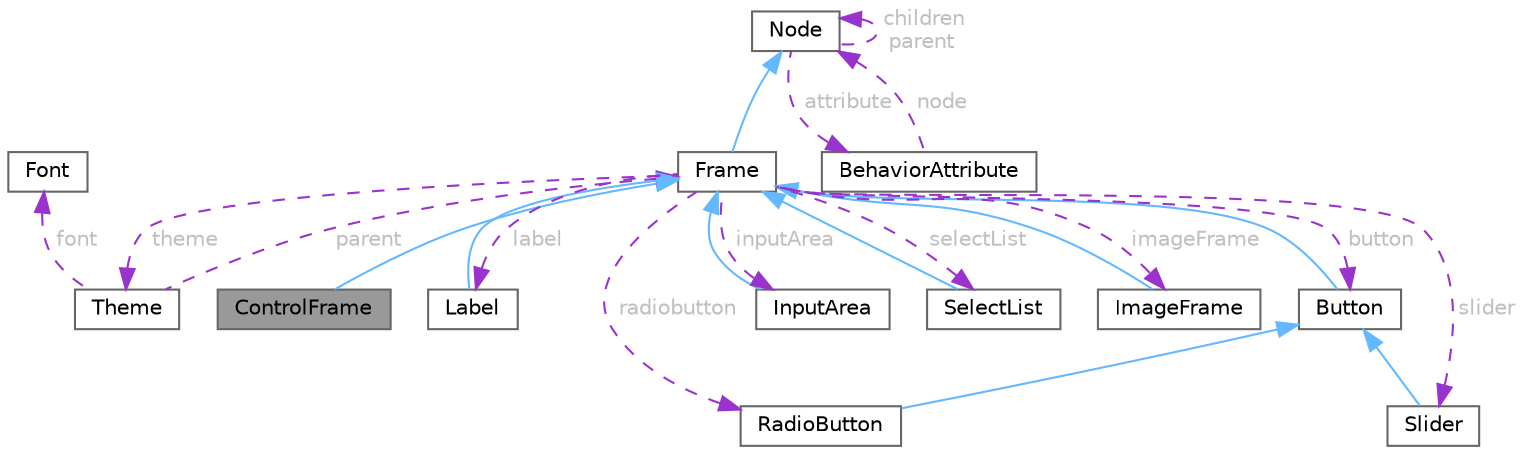 digraph "ControlFrame"
{
 // LATEX_PDF_SIZE
  bgcolor="transparent";
  edge [fontname=Helvetica,fontsize=10,labelfontname=Helvetica,labelfontsize=10];
  node [fontname=Helvetica,fontsize=10,shape=box,height=0.2,width=0.4];
  Node1 [id="Node000001",label="ControlFrame",height=0.2,width=0.4,color="gray40", fillcolor="grey60", style="filled", fontcolor="black",tooltip=" "];
  Node2 -> Node1 [id="edge1_Node000001_Node000002",dir="back",color="steelblue1",style="solid",tooltip=" "];
  Node2 [id="Node000002",label="Frame",height=0.2,width=0.4,color="gray40", fillcolor="white", style="filled",URL="$classFrame.html",tooltip="Represents a frame."];
  Node3 -> Node2 [id="edge2_Node000002_Node000003",dir="back",color="steelblue1",style="solid",tooltip=" "];
  Node3 [id="Node000003",label="Node",height=0.2,width=0.4,color="gray40", fillcolor="white", style="filled",URL="$classNode.html",tooltip="Represents a node in the tree structure."];
  Node3 -> Node3 [id="edge3_Node000003_Node000003",dir="back",color="darkorchid3",style="dashed",tooltip=" ",label=" children\nparent",fontcolor="grey" ];
  Node4 -> Node3 [id="edge4_Node000003_Node000004",dir="back",color="darkorchid3",style="dashed",tooltip=" ",label=" attribute",fontcolor="grey" ];
  Node4 [id="Node000004",label="BehaviorAttribute",height=0.2,width=0.4,color="gray40", fillcolor="white", style="filled",URL="$unionBehaviorAttribute.html",tooltip="Union representing different types of behavior attributes."];
  Node3 -> Node4 [id="edge5_Node000004_Node000003",dir="back",color="darkorchid3",style="dashed",tooltip=" ",label=" node",fontcolor="grey" ];
  Node5 -> Node2 [id="edge6_Node000002_Node000005",dir="back",color="darkorchid3",style="dashed",tooltip=" ",label=" theme",fontcolor="grey" ];
  Node5 [id="Node000005",label="Theme",height=0.2,width=0.4,color="gray40", fillcolor="white", style="filled",URL="$structTheme.html",tooltip="Represents a theme."];
  Node6 -> Node5 [id="edge7_Node000005_Node000006",dir="back",color="darkorchid3",style="dashed",tooltip=" ",label=" font",fontcolor="grey" ];
  Node6 [id="Node000006",label="Font",height=0.2,width=0.4,color="gray40", fillcolor="white", style="filled",URL="$structFont.html",tooltip="Represents a font."];
  Node2 -> Node5 [id="edge8_Node000005_Node000002",dir="back",color="darkorchid3",style="dashed",tooltip=" ",label=" parent",fontcolor="grey" ];
  Node7 -> Node2 [id="edge9_Node000002_Node000007",dir="back",color="darkorchid3",style="dashed",tooltip=" ",label=" label",fontcolor="grey" ];
  Node7 [id="Node000007",label="Label",height=0.2,width=0.4,color="gray40", fillcolor="white", style="filled",URL="$classLabel.html",tooltip="Represents a label."];
  Node2 -> Node7 [id="edge10_Node000007_Node000002",dir="back",color="steelblue1",style="solid",tooltip=" "];
  Node8 -> Node2 [id="edge11_Node000002_Node000008",dir="back",color="darkorchid3",style="dashed",tooltip=" ",label=" button",fontcolor="grey" ];
  Node8 [id="Node000008",label="Button",height=0.2,width=0.4,color="gray40", fillcolor="white", style="filled",URL="$classButton.html",tooltip="Represents a button."];
  Node2 -> Node8 [id="edge12_Node000008_Node000002",dir="back",color="steelblue1",style="solid",tooltip=" "];
  Node9 -> Node2 [id="edge13_Node000002_Node000009",dir="back",color="darkorchid3",style="dashed",tooltip=" ",label=" inputArea",fontcolor="grey" ];
  Node9 [id="Node000009",label="InputArea",height=0.2,width=0.4,color="gray40", fillcolor="white", style="filled",URL="$classInputArea.html",tooltip="Represents an input area."];
  Node2 -> Node9 [id="edge14_Node000009_Node000002",dir="back",color="steelblue1",style="solid",tooltip=" "];
  Node10 -> Node2 [id="edge15_Node000002_Node000010",dir="back",color="darkorchid3",style="dashed",tooltip=" ",label=" selectList",fontcolor="grey" ];
  Node10 [id="Node000010",label="SelectList",height=0.2,width=0.4,color="gray40", fillcolor="white", style="filled",URL="$classSelectList.html",tooltip="Represents a selectable list."];
  Node2 -> Node10 [id="edge16_Node000010_Node000002",dir="back",color="steelblue1",style="solid",tooltip=" "];
  Node11 -> Node2 [id="edge17_Node000002_Node000011",dir="back",color="darkorchid3",style="dashed",tooltip=" ",label=" imageFrame",fontcolor="grey" ];
  Node11 [id="Node000011",label="ImageFrame",height=0.2,width=0.4,color="gray40", fillcolor="white", style="filled",URL="$classImageFrame.html",tooltip="Represents an image frame."];
  Node2 -> Node11 [id="edge18_Node000011_Node000002",dir="back",color="steelblue1",style="solid",tooltip=" "];
  Node12 -> Node2 [id="edge19_Node000002_Node000012",dir="back",color="darkorchid3",style="dashed",tooltip=" ",label=" radiobutton",fontcolor="grey" ];
  Node12 [id="Node000012",label="RadioButton",height=0.2,width=0.4,color="gray40", fillcolor="white", style="filled",URL="$classRadioButton.html",tooltip="Represents a radio button."];
  Node8 -> Node12 [id="edge20_Node000012_Node000008",dir="back",color="steelblue1",style="solid",tooltip=" "];
  Node13 -> Node2 [id="edge21_Node000002_Node000013",dir="back",color="darkorchid3",style="dashed",tooltip=" ",label=" slider",fontcolor="grey" ];
  Node13 [id="Node000013",label="Slider",height=0.2,width=0.4,color="gray40", fillcolor="white", style="filled",URL="$classSlider.html",tooltip="Represents a slider component in the GUI."];
  Node8 -> Node13 [id="edge22_Node000013_Node000008",dir="back",color="steelblue1",style="solid",tooltip=" "];
}
